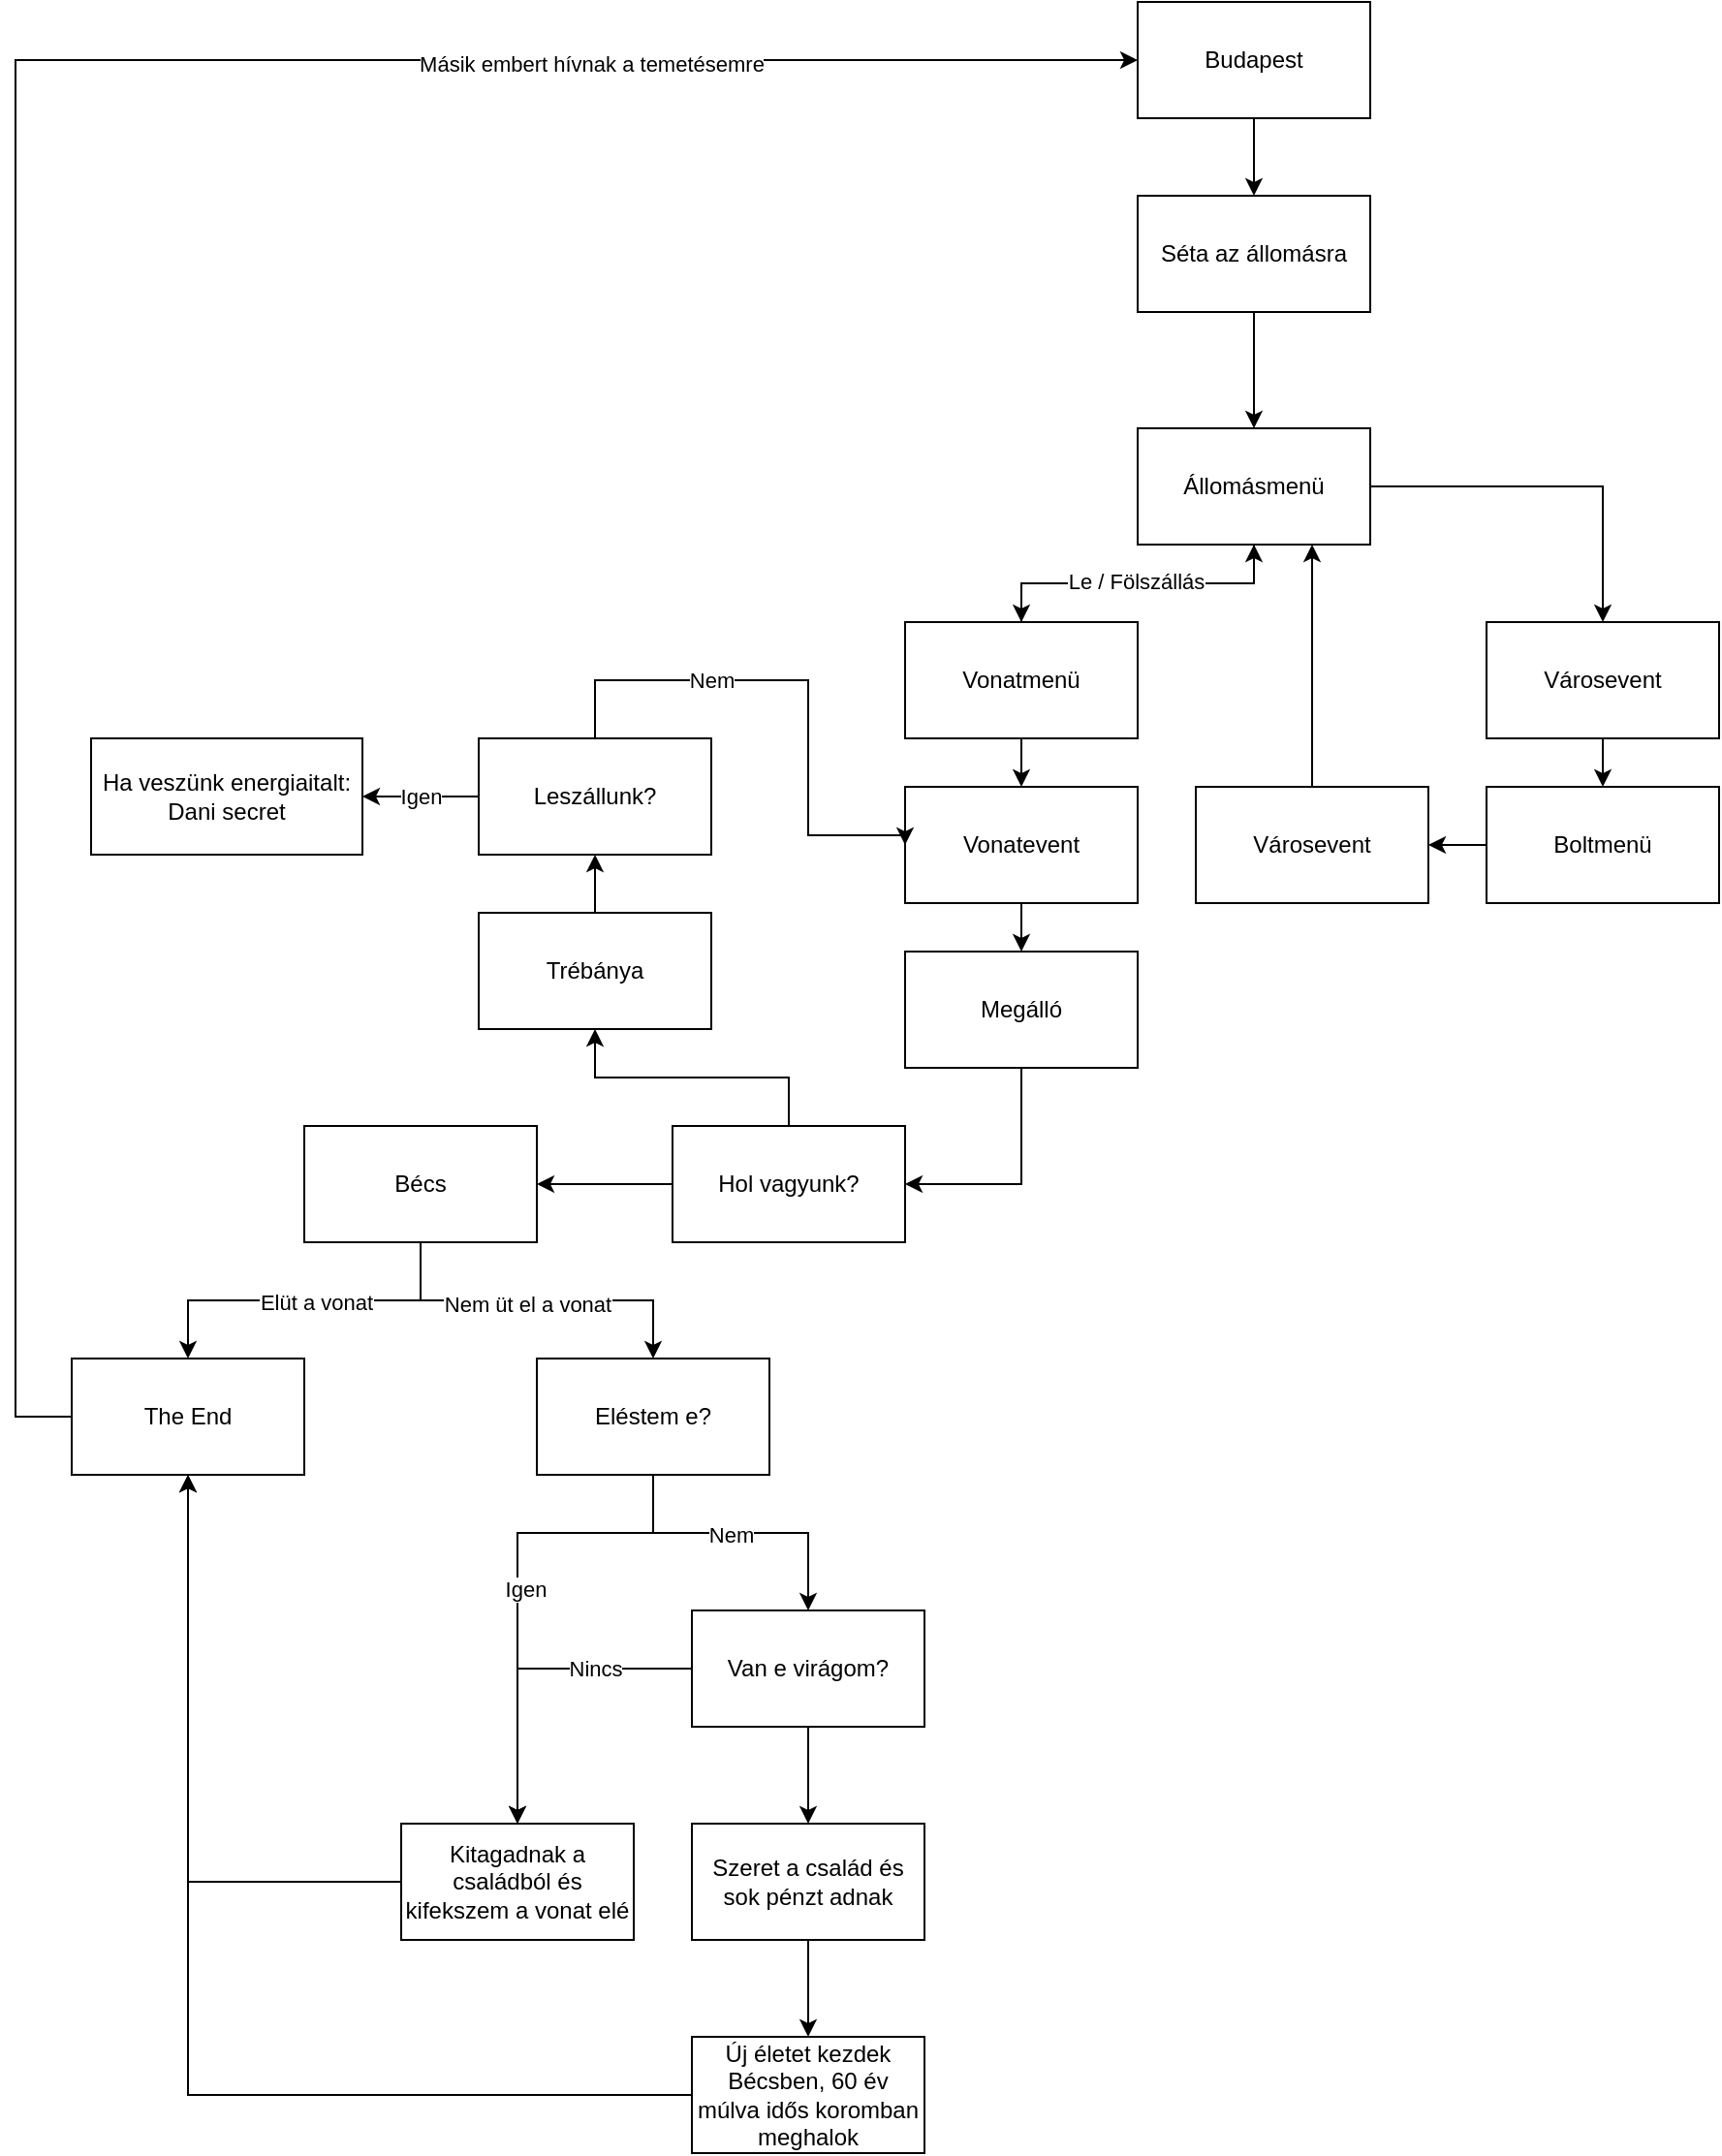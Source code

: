 <mxfile version="22.0.4" type="github">
  <diagram name="1 oldal" id="HCi74r8AC1qW8FaivY9Q">
    <mxGraphModel dx="1434" dy="790" grid="1" gridSize="10" guides="1" tooltips="1" connect="1" arrows="1" fold="1" page="1" pageScale="1" pageWidth="10000" pageHeight="10000" math="0" shadow="0">
      <root>
        <mxCell id="0" />
        <mxCell id="1" parent="0" />
        <mxCell id="BgKfAN9wwZw_LsV1WhNB-7" style="edgeStyle=orthogonalEdgeStyle;rounded=0;orthogonalLoop=1;jettySize=auto;html=1;exitX=0.5;exitY=1;exitDx=0;exitDy=0;entryX=0.5;entryY=0;entryDx=0;entryDy=0;" parent="1" source="BgKfAN9wwZw_LsV1WhNB-5" target="BgKfAN9wwZw_LsV1WhNB-6" edge="1">
          <mxGeometry relative="1" as="geometry" />
        </mxCell>
        <mxCell id="BgKfAN9wwZw_LsV1WhNB-5" value="Budapest" style="rounded=0;whiteSpace=wrap;html=1;" parent="1" vertex="1">
          <mxGeometry x="640" y="170" width="120" height="60" as="geometry" />
        </mxCell>
        <mxCell id="BgKfAN9wwZw_LsV1WhNB-6" value="Séta az állomásra" style="rounded=0;whiteSpace=wrap;html=1;" parent="1" vertex="1">
          <mxGeometry x="640" y="270" width="120" height="60" as="geometry" />
        </mxCell>
        <mxCell id="BgKfAN9wwZw_LsV1WhNB-30" style="edgeStyle=orthogonalEdgeStyle;rounded=0;orthogonalLoop=1;jettySize=auto;html=1;exitX=0.5;exitY=1;exitDx=0;exitDy=0;entryX=0.5;entryY=0;entryDx=0;entryDy=0;" parent="1" source="BgKfAN9wwZw_LsV1WhNB-6" target="BgKfAN9wwZw_LsV1WhNB-29" edge="1">
          <mxGeometry relative="1" as="geometry">
            <mxPoint x="835" y="410" as="sourcePoint" />
          </mxGeometry>
        </mxCell>
        <mxCell id="XL5i5x2tit-ejIarr1dZ-8" value="" style="edgeStyle=orthogonalEdgeStyle;rounded=0;orthogonalLoop=1;jettySize=auto;html=1;" edge="1" parent="1" source="BgKfAN9wwZw_LsV1WhNB-18" target="XL5i5x2tit-ejIarr1dZ-7">
          <mxGeometry relative="1" as="geometry" />
        </mxCell>
        <mxCell id="XL5i5x2tit-ejIarr1dZ-59" style="edgeStyle=orthogonalEdgeStyle;rounded=0;orthogonalLoop=1;jettySize=auto;html=1;entryX=0.5;entryY=1;entryDx=0;entryDy=0;" edge="1" parent="1" source="BgKfAN9wwZw_LsV1WhNB-18" target="BgKfAN9wwZw_LsV1WhNB-29">
          <mxGeometry relative="1" as="geometry">
            <mxPoint x="640" y="470" as="targetPoint" />
            <Array as="points">
              <mxPoint x="580" y="470" />
              <mxPoint x="700" y="470" />
            </Array>
          </mxGeometry>
        </mxCell>
        <mxCell id="BgKfAN9wwZw_LsV1WhNB-18" value="Vonatmenü" style="rounded=0;whiteSpace=wrap;html=1;" parent="1" vertex="1">
          <mxGeometry x="520" y="490" width="120" height="60" as="geometry" />
        </mxCell>
        <mxCell id="XL5i5x2tit-ejIarr1dZ-36" style="edgeStyle=orthogonalEdgeStyle;rounded=0;orthogonalLoop=1;jettySize=auto;html=1;entryX=1;entryY=0.5;entryDx=0;entryDy=0;" edge="1" parent="1" source="BgKfAN9wwZw_LsV1WhNB-20" target="XL5i5x2tit-ejIarr1dZ-16">
          <mxGeometry relative="1" as="geometry" />
        </mxCell>
        <mxCell id="BgKfAN9wwZw_LsV1WhNB-20" value="Megálló" style="rounded=0;whiteSpace=wrap;html=1;" parent="1" vertex="1">
          <mxGeometry x="520" y="660" width="120" height="60" as="geometry" />
        </mxCell>
        <mxCell id="XL5i5x2tit-ejIarr1dZ-14" style="edgeStyle=orthogonalEdgeStyle;rounded=0;orthogonalLoop=1;jettySize=auto;html=1;entryX=0.5;entryY=0;entryDx=0;entryDy=0;" edge="1" parent="1" source="BgKfAN9wwZw_LsV1WhNB-29" target="BgKfAN9wwZw_LsV1WhNB-18">
          <mxGeometry relative="1" as="geometry" />
        </mxCell>
        <mxCell id="XL5i5x2tit-ejIarr1dZ-56" value="Le / Fölszállás" style="edgeLabel;html=1;align=center;verticalAlign=middle;resizable=0;points=[];" vertex="1" connectable="0" parent="XL5i5x2tit-ejIarr1dZ-14">
          <mxGeometry x="0.013" y="-1" relative="1" as="geometry">
            <mxPoint as="offset" />
          </mxGeometry>
        </mxCell>
        <mxCell id="XL5i5x2tit-ejIarr1dZ-21" style="edgeStyle=orthogonalEdgeStyle;rounded=0;orthogonalLoop=1;jettySize=auto;html=1;entryX=0.5;entryY=0;entryDx=0;entryDy=0;exitX=1;exitY=0.5;exitDx=0;exitDy=0;" edge="1" parent="1" source="BgKfAN9wwZw_LsV1WhNB-29" target="XL5i5x2tit-ejIarr1dZ-15">
          <mxGeometry relative="1" as="geometry">
            <mxPoint x="810" y="420" as="sourcePoint" />
          </mxGeometry>
        </mxCell>
        <mxCell id="BgKfAN9wwZw_LsV1WhNB-29" value="Állomásmenü" style="rounded=0;whiteSpace=wrap;html=1;" parent="1" vertex="1">
          <mxGeometry x="640" y="390" width="120" height="60" as="geometry" />
        </mxCell>
        <mxCell id="XL5i5x2tit-ejIarr1dZ-10" value="" style="edgeStyle=orthogonalEdgeStyle;rounded=0;orthogonalLoop=1;jettySize=auto;html=1;" edge="1" parent="1" source="XL5i5x2tit-ejIarr1dZ-7" target="BgKfAN9wwZw_LsV1WhNB-20">
          <mxGeometry relative="1" as="geometry" />
        </mxCell>
        <mxCell id="XL5i5x2tit-ejIarr1dZ-7" value="Vonatevent" style="rounded=0;whiteSpace=wrap;html=1;" vertex="1" parent="1">
          <mxGeometry x="520" y="575" width="120" height="60" as="geometry" />
        </mxCell>
        <mxCell id="XL5i5x2tit-ejIarr1dZ-60" value="" style="edgeStyle=orthogonalEdgeStyle;rounded=0;orthogonalLoop=1;jettySize=auto;html=1;" edge="1" parent="1" source="XL5i5x2tit-ejIarr1dZ-15" target="XL5i5x2tit-ejIarr1dZ-17">
          <mxGeometry relative="1" as="geometry" />
        </mxCell>
        <mxCell id="XL5i5x2tit-ejIarr1dZ-15" value="Városevent" style="rounded=0;whiteSpace=wrap;html=1;" vertex="1" parent="1">
          <mxGeometry x="820" y="490" width="120" height="60" as="geometry" />
        </mxCell>
        <mxCell id="XL5i5x2tit-ejIarr1dZ-67" value="" style="edgeStyle=orthogonalEdgeStyle;rounded=0;orthogonalLoop=1;jettySize=auto;html=1;" edge="1" parent="1" source="XL5i5x2tit-ejIarr1dZ-16" target="XL5i5x2tit-ejIarr1dZ-66">
          <mxGeometry relative="1" as="geometry" />
        </mxCell>
        <mxCell id="XL5i5x2tit-ejIarr1dZ-16" value="Hol vagyunk?" style="rounded=0;whiteSpace=wrap;html=1;" vertex="1" parent="1">
          <mxGeometry x="400" y="750" width="120" height="60" as="geometry" />
        </mxCell>
        <mxCell id="XL5i5x2tit-ejIarr1dZ-64" value="" style="edgeStyle=orthogonalEdgeStyle;rounded=0;orthogonalLoop=1;jettySize=auto;html=1;" edge="1" parent="1" source="XL5i5x2tit-ejIarr1dZ-17" target="XL5i5x2tit-ejIarr1dZ-63">
          <mxGeometry relative="1" as="geometry" />
        </mxCell>
        <mxCell id="XL5i5x2tit-ejIarr1dZ-17" value="Boltmenü" style="rounded=0;whiteSpace=wrap;html=1;" vertex="1" parent="1">
          <mxGeometry x="820" y="575" width="120" height="60" as="geometry" />
        </mxCell>
        <mxCell id="XL5i5x2tit-ejIarr1dZ-31" style="edgeStyle=orthogonalEdgeStyle;rounded=0;orthogonalLoop=1;jettySize=auto;html=1;entryX=0.5;entryY=0;entryDx=0;entryDy=0;" edge="1" parent="1" source="XL5i5x2tit-ejIarr1dZ-26" target="XL5i5x2tit-ejIarr1dZ-29">
          <mxGeometry relative="1" as="geometry" />
        </mxCell>
        <mxCell id="XL5i5x2tit-ejIarr1dZ-32" value="Text" style="edgeLabel;html=1;align=center;verticalAlign=middle;resizable=0;points=[];" vertex="1" connectable="0" parent="XL5i5x2tit-ejIarr1dZ-31">
          <mxGeometry x="-0.011" y="1" relative="1" as="geometry">
            <mxPoint as="offset" />
          </mxGeometry>
        </mxCell>
        <mxCell id="XL5i5x2tit-ejIarr1dZ-33" value="Elüt a vonat" style="edgeLabel;html=1;align=center;verticalAlign=middle;resizable=0;points=[];" vertex="1" connectable="0" parent="XL5i5x2tit-ejIarr1dZ-31">
          <mxGeometry x="-0.067" y="1" relative="1" as="geometry">
            <mxPoint as="offset" />
          </mxGeometry>
        </mxCell>
        <mxCell id="XL5i5x2tit-ejIarr1dZ-37" style="edgeStyle=orthogonalEdgeStyle;rounded=0;orthogonalLoop=1;jettySize=auto;html=1;" edge="1" parent="1" source="XL5i5x2tit-ejIarr1dZ-26" target="XL5i5x2tit-ejIarr1dZ-30">
          <mxGeometry relative="1" as="geometry" />
        </mxCell>
        <mxCell id="XL5i5x2tit-ejIarr1dZ-38" value="Nem üt el a vonat" style="edgeLabel;html=1;align=center;verticalAlign=middle;resizable=0;points=[];" vertex="1" connectable="0" parent="XL5i5x2tit-ejIarr1dZ-37">
          <mxGeometry x="-0.056" y="-2" relative="1" as="geometry">
            <mxPoint as="offset" />
          </mxGeometry>
        </mxCell>
        <mxCell id="XL5i5x2tit-ejIarr1dZ-26" value="Bécs" style="rounded=0;whiteSpace=wrap;html=1;" vertex="1" parent="1">
          <mxGeometry x="210" y="750" width="120" height="60" as="geometry" />
        </mxCell>
        <mxCell id="XL5i5x2tit-ejIarr1dZ-27" value="" style="endArrow=classic;html=1;rounded=0;exitX=0;exitY=0.5;exitDx=0;exitDy=0;entryX=1;entryY=0.5;entryDx=0;entryDy=0;" edge="1" parent="1" source="XL5i5x2tit-ejIarr1dZ-16" target="XL5i5x2tit-ejIarr1dZ-26">
          <mxGeometry relative="1" as="geometry">
            <mxPoint x="810" y="810" as="sourcePoint" />
            <mxPoint x="910" y="810" as="targetPoint" />
          </mxGeometry>
        </mxCell>
        <mxCell id="XL5i5x2tit-ejIarr1dZ-34" style="edgeStyle=orthogonalEdgeStyle;rounded=0;orthogonalLoop=1;jettySize=auto;html=1;entryX=0;entryY=0.5;entryDx=0;entryDy=0;" edge="1" parent="1" source="XL5i5x2tit-ejIarr1dZ-29" target="BgKfAN9wwZw_LsV1WhNB-5">
          <mxGeometry relative="1" as="geometry">
            <mxPoint x="60" y="200" as="targetPoint" />
            <Array as="points">
              <mxPoint x="61" y="900" />
              <mxPoint x="61" y="200" />
            </Array>
          </mxGeometry>
        </mxCell>
        <mxCell id="XL5i5x2tit-ejIarr1dZ-35" value="Másik embert hívnak a temetésemre" style="edgeLabel;html=1;align=center;verticalAlign=middle;resizable=0;points=[];" vertex="1" connectable="0" parent="XL5i5x2tit-ejIarr1dZ-34">
          <mxGeometry x="0.569" y="-2" relative="1" as="geometry">
            <mxPoint as="offset" />
          </mxGeometry>
        </mxCell>
        <mxCell id="XL5i5x2tit-ejIarr1dZ-29" value="The End" style="rounded=0;whiteSpace=wrap;html=1;" vertex="1" parent="1">
          <mxGeometry x="90" y="870" width="120" height="60" as="geometry" />
        </mxCell>
        <mxCell id="XL5i5x2tit-ejIarr1dZ-39" style="edgeStyle=orthogonalEdgeStyle;rounded=0;orthogonalLoop=1;jettySize=auto;html=1;entryX=0.5;entryY=0;entryDx=0;entryDy=0;" edge="1" parent="1" source="XL5i5x2tit-ejIarr1dZ-30" target="XL5i5x2tit-ejIarr1dZ-45">
          <mxGeometry relative="1" as="geometry">
            <mxPoint x="320" y="1000" as="targetPoint" />
            <Array as="points">
              <mxPoint x="390" y="960" />
              <mxPoint x="320" y="960" />
            </Array>
          </mxGeometry>
        </mxCell>
        <mxCell id="XL5i5x2tit-ejIarr1dZ-43" value="Igen" style="edgeLabel;html=1;align=center;verticalAlign=middle;resizable=0;points=[];" vertex="1" connectable="0" parent="XL5i5x2tit-ejIarr1dZ-39">
          <mxGeometry x="0.029" y="4" relative="1" as="geometry">
            <mxPoint as="offset" />
          </mxGeometry>
        </mxCell>
        <mxCell id="XL5i5x2tit-ejIarr1dZ-40" style="edgeStyle=orthogonalEdgeStyle;rounded=0;orthogonalLoop=1;jettySize=auto;html=1;entryX=0.5;entryY=0;entryDx=0;entryDy=0;" edge="1" parent="1" source="XL5i5x2tit-ejIarr1dZ-30" target="XL5i5x2tit-ejIarr1dZ-42">
          <mxGeometry relative="1" as="geometry">
            <mxPoint x="450" y="1000" as="targetPoint" />
            <Array as="points">
              <mxPoint x="390" y="960" />
              <mxPoint x="470" y="960" />
            </Array>
          </mxGeometry>
        </mxCell>
        <mxCell id="XL5i5x2tit-ejIarr1dZ-44" value="Nem" style="edgeLabel;html=1;align=center;verticalAlign=middle;resizable=0;points=[];" vertex="1" connectable="0" parent="XL5i5x2tit-ejIarr1dZ-40">
          <mxGeometry x="-0.067" y="-1" relative="1" as="geometry">
            <mxPoint as="offset" />
          </mxGeometry>
        </mxCell>
        <mxCell id="XL5i5x2tit-ejIarr1dZ-30" value="Eléstem e?" style="rounded=0;whiteSpace=wrap;html=1;" vertex="1" parent="1">
          <mxGeometry x="330" y="870" width="120" height="60" as="geometry" />
        </mxCell>
        <mxCell id="XL5i5x2tit-ejIarr1dZ-47" value="" style="edgeStyle=orthogonalEdgeStyle;rounded=0;orthogonalLoop=1;jettySize=auto;html=1;" edge="1" parent="1" source="XL5i5x2tit-ejIarr1dZ-42" target="XL5i5x2tit-ejIarr1dZ-46">
          <mxGeometry relative="1" as="geometry" />
        </mxCell>
        <mxCell id="XL5i5x2tit-ejIarr1dZ-48" style="edgeStyle=orthogonalEdgeStyle;rounded=0;orthogonalLoop=1;jettySize=auto;html=1;entryX=0.5;entryY=0;entryDx=0;entryDy=0;" edge="1" parent="1" source="XL5i5x2tit-ejIarr1dZ-42" target="XL5i5x2tit-ejIarr1dZ-45">
          <mxGeometry relative="1" as="geometry">
            <mxPoint x="320" y="1085" as="targetPoint" />
            <Array as="points">
              <mxPoint x="320" y="1030" />
            </Array>
          </mxGeometry>
        </mxCell>
        <mxCell id="XL5i5x2tit-ejIarr1dZ-49" value="Nincs" style="edgeLabel;html=1;align=center;verticalAlign=middle;resizable=0;points=[];" vertex="1" connectable="0" parent="XL5i5x2tit-ejIarr1dZ-48">
          <mxGeometry x="0.188" y="1" relative="1" as="geometry">
            <mxPoint x="39" y="-11" as="offset" />
          </mxGeometry>
        </mxCell>
        <mxCell id="XL5i5x2tit-ejIarr1dZ-42" value="Van e virágom?" style="rounded=0;whiteSpace=wrap;html=1;" vertex="1" parent="1">
          <mxGeometry x="410" y="1000" width="120" height="60" as="geometry" />
        </mxCell>
        <mxCell id="XL5i5x2tit-ejIarr1dZ-50" style="edgeStyle=orthogonalEdgeStyle;rounded=0;orthogonalLoop=1;jettySize=auto;html=1;entryX=0.5;entryY=1;entryDx=0;entryDy=0;" edge="1" parent="1" source="XL5i5x2tit-ejIarr1dZ-45" target="XL5i5x2tit-ejIarr1dZ-29">
          <mxGeometry relative="1" as="geometry" />
        </mxCell>
        <mxCell id="XL5i5x2tit-ejIarr1dZ-45" value="Kitagadnak a családból és kifekszem a vonat elé" style="rounded=0;whiteSpace=wrap;html=1;" vertex="1" parent="1">
          <mxGeometry x="260" y="1110" width="120" height="60" as="geometry" />
        </mxCell>
        <mxCell id="XL5i5x2tit-ejIarr1dZ-54" value="" style="edgeStyle=orthogonalEdgeStyle;rounded=0;orthogonalLoop=1;jettySize=auto;html=1;" edge="1" parent="1" source="XL5i5x2tit-ejIarr1dZ-46" target="XL5i5x2tit-ejIarr1dZ-53">
          <mxGeometry relative="1" as="geometry" />
        </mxCell>
        <mxCell id="XL5i5x2tit-ejIarr1dZ-46" value="Szeret a család és sok pénzt adnak" style="rounded=0;whiteSpace=wrap;html=1;" vertex="1" parent="1">
          <mxGeometry x="410" y="1110" width="120" height="60" as="geometry" />
        </mxCell>
        <mxCell id="XL5i5x2tit-ejIarr1dZ-55" style="edgeStyle=orthogonalEdgeStyle;rounded=0;orthogonalLoop=1;jettySize=auto;html=1;entryX=0.5;entryY=1;entryDx=0;entryDy=0;" edge="1" parent="1" source="XL5i5x2tit-ejIarr1dZ-53" target="XL5i5x2tit-ejIarr1dZ-29">
          <mxGeometry relative="1" as="geometry">
            <mxPoint x="150" y="940" as="targetPoint" />
          </mxGeometry>
        </mxCell>
        <mxCell id="XL5i5x2tit-ejIarr1dZ-53" value="Új életet kezdek Bécsben, 60 év múlva idős koromban meghalok" style="whiteSpace=wrap;html=1;rounded=0;" vertex="1" parent="1">
          <mxGeometry x="410" y="1220" width="120" height="60" as="geometry" />
        </mxCell>
        <mxCell id="XL5i5x2tit-ejIarr1dZ-65" style="edgeStyle=orthogonalEdgeStyle;rounded=0;orthogonalLoop=1;jettySize=auto;html=1;entryX=0.75;entryY=1;entryDx=0;entryDy=0;" edge="1" parent="1" source="XL5i5x2tit-ejIarr1dZ-63" target="BgKfAN9wwZw_LsV1WhNB-29">
          <mxGeometry relative="1" as="geometry" />
        </mxCell>
        <mxCell id="XL5i5x2tit-ejIarr1dZ-63" value="Városevent" style="rounded=0;whiteSpace=wrap;html=1;" vertex="1" parent="1">
          <mxGeometry x="670" y="575" width="120" height="60" as="geometry" />
        </mxCell>
        <mxCell id="XL5i5x2tit-ejIarr1dZ-76" value="" style="edgeStyle=orthogonalEdgeStyle;rounded=0;orthogonalLoop=1;jettySize=auto;html=1;" edge="1" parent="1" source="XL5i5x2tit-ejIarr1dZ-66" target="XL5i5x2tit-ejIarr1dZ-75">
          <mxGeometry relative="1" as="geometry" />
        </mxCell>
        <mxCell id="XL5i5x2tit-ejIarr1dZ-66" value="Trébánya" style="whiteSpace=wrap;html=1;rounded=0;" vertex="1" parent="1">
          <mxGeometry x="300" y="640" width="120" height="60" as="geometry" />
        </mxCell>
        <mxCell id="XL5i5x2tit-ejIarr1dZ-78" style="edgeStyle=orthogonalEdgeStyle;rounded=0;orthogonalLoop=1;jettySize=auto;html=1;entryX=0;entryY=0.5;entryDx=0;entryDy=0;" edge="1" parent="1" target="XL5i5x2tit-ejIarr1dZ-7">
          <mxGeometry relative="1" as="geometry">
            <mxPoint x="480" y="600" as="targetPoint" />
            <mxPoint x="320" y="550" as="sourcePoint" />
            <Array as="points">
              <mxPoint x="360" y="550" />
              <mxPoint x="360" y="520" />
              <mxPoint x="470" y="520" />
              <mxPoint x="470" y="600" />
              <mxPoint x="520" y="600" />
            </Array>
          </mxGeometry>
        </mxCell>
        <mxCell id="XL5i5x2tit-ejIarr1dZ-79" value="Nem" style="edgeLabel;html=1;align=center;verticalAlign=middle;resizable=0;points=[];" vertex="1" connectable="0" parent="XL5i5x2tit-ejIarr1dZ-78">
          <mxGeometry x="0.147" y="-5" relative="1" as="geometry">
            <mxPoint x="-45" y="-1" as="offset" />
          </mxGeometry>
        </mxCell>
        <mxCell id="XL5i5x2tit-ejIarr1dZ-81" value="" style="edgeStyle=orthogonalEdgeStyle;rounded=0;orthogonalLoop=1;jettySize=auto;html=1;" edge="1" parent="1" source="XL5i5x2tit-ejIarr1dZ-75" target="XL5i5x2tit-ejIarr1dZ-80">
          <mxGeometry relative="1" as="geometry" />
        </mxCell>
        <mxCell id="XL5i5x2tit-ejIarr1dZ-82" value="Igen" style="edgeLabel;html=1;align=center;verticalAlign=middle;resizable=0;points=[];" vertex="1" connectable="0" parent="XL5i5x2tit-ejIarr1dZ-81">
          <mxGeometry x="-0.067" y="2" relative="1" as="geometry">
            <mxPoint x="-2" y="-2" as="offset" />
          </mxGeometry>
        </mxCell>
        <mxCell id="XL5i5x2tit-ejIarr1dZ-75" value="Leszállunk?" style="whiteSpace=wrap;html=1;rounded=0;" vertex="1" parent="1">
          <mxGeometry x="300" y="550" width="120" height="60" as="geometry" />
        </mxCell>
        <mxCell id="XL5i5x2tit-ejIarr1dZ-80" value="Ha veszünk energiaitalt:&lt;br&gt;Dani secret" style="rounded=0;whiteSpace=wrap;html=1;" vertex="1" parent="1">
          <mxGeometry x="100" y="550" width="140" height="60" as="geometry" />
        </mxCell>
      </root>
    </mxGraphModel>
  </diagram>
</mxfile>
